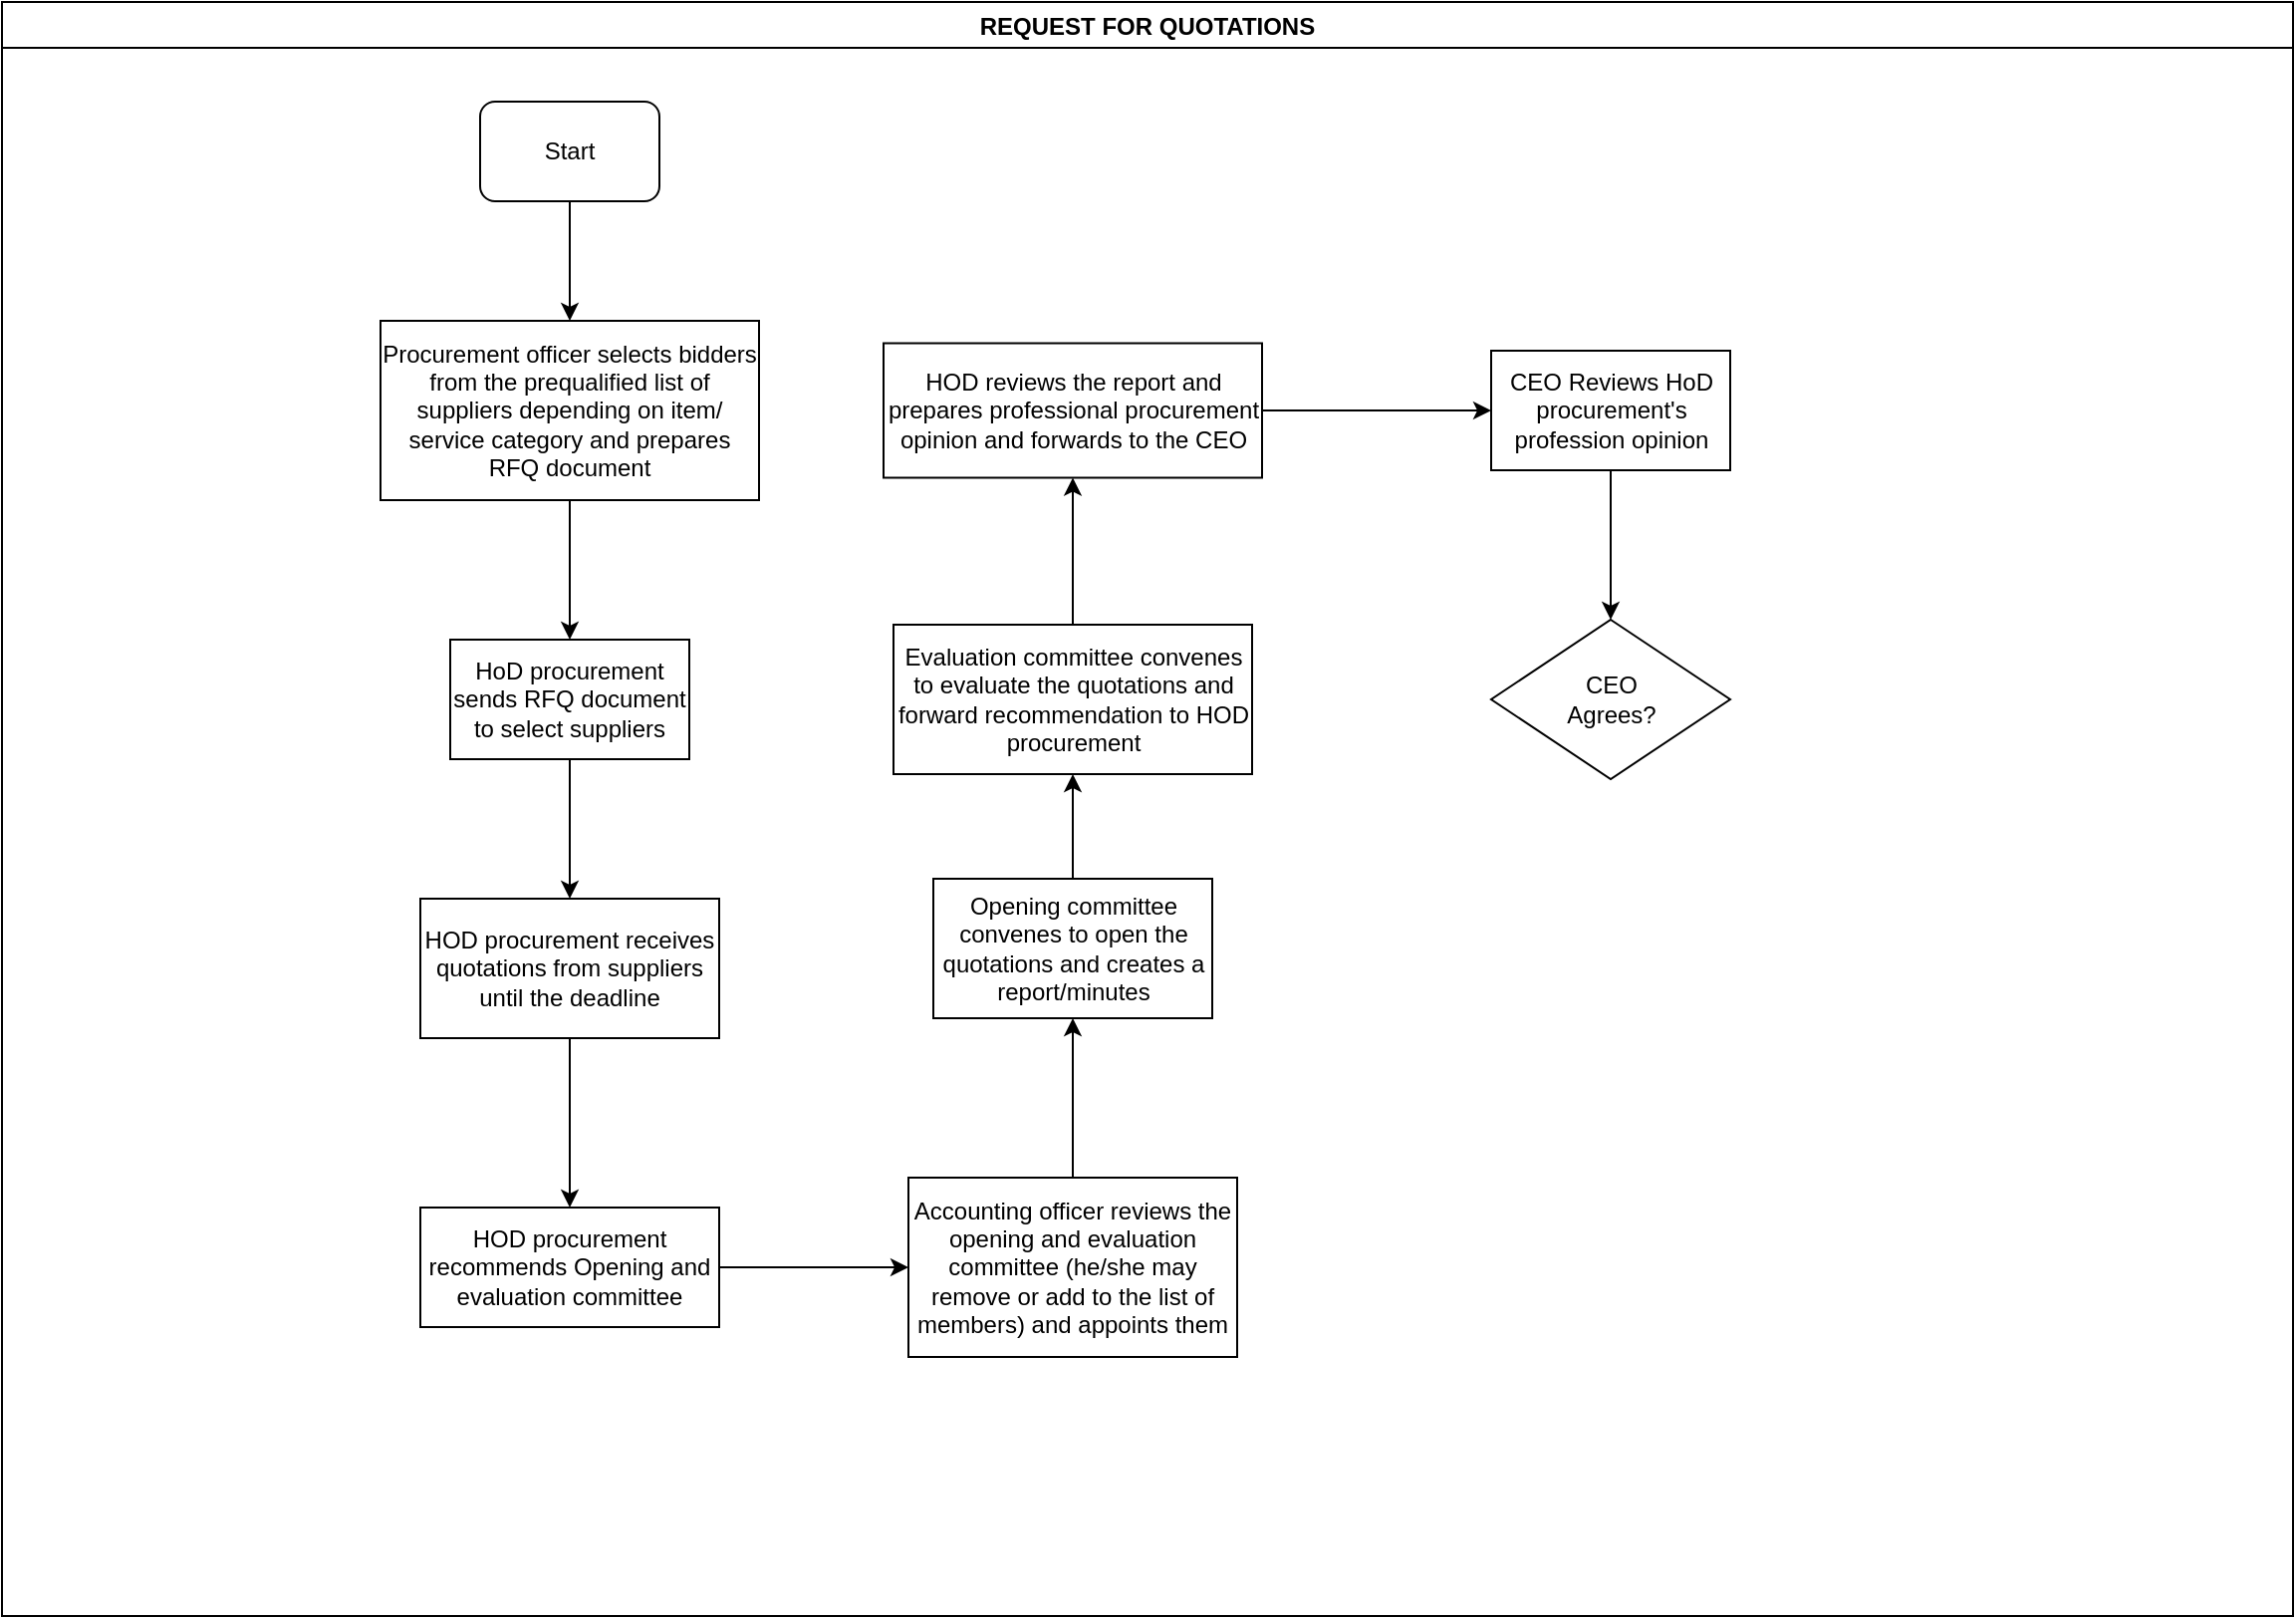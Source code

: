 <mxfile version="13.10.9" type="github">
  <diagram id="h_NAqzSGxbTrKUN2CKvY" name="Page-1">
    <mxGraphModel dx="1038" dy="547" grid="1" gridSize="10" guides="1" tooltips="1" connect="1" arrows="1" fold="1" page="1" pageScale="1" pageWidth="1169" pageHeight="827" math="0" shadow="0">
      <root>
        <mxCell id="0" />
        <mxCell id="1" parent="0" />
        <mxCell id="bB7W9YV56yQmfDV1i0yR-1" value="REQUEST FOR QUOTATIONS" style="swimlane;" vertex="1" parent="1">
          <mxGeometry x="10" y="10" width="1150" height="810" as="geometry" />
        </mxCell>
        <mxCell id="bB7W9YV56yQmfDV1i0yR-2" value="Start" style="rounded=1;whiteSpace=wrap;html=1;" vertex="1" parent="bB7W9YV56yQmfDV1i0yR-1">
          <mxGeometry x="240" y="50" width="90" height="50" as="geometry" />
        </mxCell>
        <mxCell id="bB7W9YV56yQmfDV1i0yR-5" value="Procurement officer selects bidders from the prequalified list of suppliers depending on item/ service category and prepares RFQ document" style="rounded=0;whiteSpace=wrap;html=1;" vertex="1" parent="bB7W9YV56yQmfDV1i0yR-1">
          <mxGeometry x="190" y="160" width="190" height="90" as="geometry" />
        </mxCell>
        <mxCell id="bB7W9YV56yQmfDV1i0yR-4" value="" style="edgeStyle=orthogonalEdgeStyle;rounded=0;orthogonalLoop=1;jettySize=auto;html=1;entryX=0.5;entryY=0;entryDx=0;entryDy=0;" edge="1" parent="bB7W9YV56yQmfDV1i0yR-1" source="bB7W9YV56yQmfDV1i0yR-2" target="bB7W9YV56yQmfDV1i0yR-5">
          <mxGeometry relative="1" as="geometry">
            <mxPoint x="285" y="175" as="targetPoint" />
          </mxGeometry>
        </mxCell>
        <mxCell id="bB7W9YV56yQmfDV1i0yR-6" value="HoD procurement sends RFQ document to select suppliers" style="whiteSpace=wrap;html=1;rounded=0;" vertex="1" parent="bB7W9YV56yQmfDV1i0yR-1">
          <mxGeometry x="225" y="320" width="120" height="60" as="geometry" />
        </mxCell>
        <mxCell id="bB7W9YV56yQmfDV1i0yR-7" value="" style="edgeStyle=orthogonalEdgeStyle;rounded=0;orthogonalLoop=1;jettySize=auto;html=1;" edge="1" parent="bB7W9YV56yQmfDV1i0yR-1" source="bB7W9YV56yQmfDV1i0yR-5" target="bB7W9YV56yQmfDV1i0yR-6">
          <mxGeometry relative="1" as="geometry" />
        </mxCell>
        <mxCell id="bB7W9YV56yQmfDV1i0yR-14" value="Opening committee convenes to open the quotations and creates a report/minutes" style="whiteSpace=wrap;html=1;rounded=0;" vertex="1" parent="bB7W9YV56yQmfDV1i0yR-1">
          <mxGeometry x="467.5" y="440" width="140" height="70" as="geometry" />
        </mxCell>
        <mxCell id="bB7W9YV56yQmfDV1i0yR-16" value="Evaluation committee convenes to evaluate the quotations and forward recommendation to HOD procurement" style="whiteSpace=wrap;html=1;rounded=0;" vertex="1" parent="bB7W9YV56yQmfDV1i0yR-1">
          <mxGeometry x="447.5" y="312.5" width="180" height="75" as="geometry" />
        </mxCell>
        <mxCell id="bB7W9YV56yQmfDV1i0yR-17" value="" style="edgeStyle=orthogonalEdgeStyle;rounded=0;orthogonalLoop=1;jettySize=auto;html=1;" edge="1" parent="bB7W9YV56yQmfDV1i0yR-1" source="bB7W9YV56yQmfDV1i0yR-14" target="bB7W9YV56yQmfDV1i0yR-16">
          <mxGeometry relative="1" as="geometry" />
        </mxCell>
        <mxCell id="bB7W9YV56yQmfDV1i0yR-18" value="HOD reviews the report and prepares professional procurement opinion and forwards to the CEO" style="whiteSpace=wrap;html=1;rounded=0;" vertex="1" parent="bB7W9YV56yQmfDV1i0yR-1">
          <mxGeometry x="442.5" y="171.25" width="190" height="67.5" as="geometry" />
        </mxCell>
        <mxCell id="bB7W9YV56yQmfDV1i0yR-19" value="" style="edgeStyle=orthogonalEdgeStyle;rounded=0;orthogonalLoop=1;jettySize=auto;html=1;" edge="1" parent="bB7W9YV56yQmfDV1i0yR-1" source="bB7W9YV56yQmfDV1i0yR-16" target="bB7W9YV56yQmfDV1i0yR-18">
          <mxGeometry relative="1" as="geometry" />
        </mxCell>
        <mxCell id="bB7W9YV56yQmfDV1i0yR-22" value="&lt;div&gt;CEO &lt;br&gt;&lt;/div&gt;&lt;div&gt;Agrees?&lt;/div&gt;" style="rhombus;whiteSpace=wrap;html=1;rounded=0;" vertex="1" parent="bB7W9YV56yQmfDV1i0yR-1">
          <mxGeometry x="747.5" y="310" width="120" height="80" as="geometry" />
        </mxCell>
        <mxCell id="bB7W9YV56yQmfDV1i0yR-11" value="" style="edgeStyle=orthogonalEdgeStyle;rounded=0;orthogonalLoop=1;jettySize=auto;html=1;" edge="1" parent="1" source="bB7W9YV56yQmfDV1i0yR-8" target="bB7W9YV56yQmfDV1i0yR-10">
          <mxGeometry relative="1" as="geometry" />
        </mxCell>
        <mxCell id="bB7W9YV56yQmfDV1i0yR-8" value="HOD procurement receives quotations from suppliers until the deadline" style="whiteSpace=wrap;html=1;rounded=0;" vertex="1" parent="1">
          <mxGeometry x="220" y="460" width="150" height="70" as="geometry" />
        </mxCell>
        <mxCell id="bB7W9YV56yQmfDV1i0yR-9" value="" style="edgeStyle=orthogonalEdgeStyle;rounded=0;orthogonalLoop=1;jettySize=auto;html=1;" edge="1" parent="1" source="bB7W9YV56yQmfDV1i0yR-6" target="bB7W9YV56yQmfDV1i0yR-8">
          <mxGeometry relative="1" as="geometry" />
        </mxCell>
        <mxCell id="bB7W9YV56yQmfDV1i0yR-13" value="" style="edgeStyle=orthogonalEdgeStyle;rounded=0;orthogonalLoop=1;jettySize=auto;html=1;" edge="1" parent="1" source="bB7W9YV56yQmfDV1i0yR-10" target="bB7W9YV56yQmfDV1i0yR-12">
          <mxGeometry relative="1" as="geometry" />
        </mxCell>
        <mxCell id="bB7W9YV56yQmfDV1i0yR-10" value="HOD procurement recommends Opening and evaluation committee" style="whiteSpace=wrap;html=1;rounded=0;" vertex="1" parent="1">
          <mxGeometry x="220" y="615" width="150" height="60" as="geometry" />
        </mxCell>
        <mxCell id="bB7W9YV56yQmfDV1i0yR-15" value="" style="edgeStyle=orthogonalEdgeStyle;rounded=0;orthogonalLoop=1;jettySize=auto;html=1;" edge="1" parent="1" source="bB7W9YV56yQmfDV1i0yR-12" target="bB7W9YV56yQmfDV1i0yR-14">
          <mxGeometry relative="1" as="geometry" />
        </mxCell>
        <mxCell id="bB7W9YV56yQmfDV1i0yR-12" value="Accounting officer reviews the opening and evaluation committee (he/she may remove or add to the list of members) and appoints them" style="whiteSpace=wrap;html=1;rounded=0;" vertex="1" parent="1">
          <mxGeometry x="465" y="600" width="165" height="90" as="geometry" />
        </mxCell>
        <mxCell id="bB7W9YV56yQmfDV1i0yR-23" value="" style="edgeStyle=orthogonalEdgeStyle;rounded=0;orthogonalLoop=1;jettySize=auto;html=1;" edge="1" parent="1" source="bB7W9YV56yQmfDV1i0yR-20" target="bB7W9YV56yQmfDV1i0yR-22">
          <mxGeometry relative="1" as="geometry" />
        </mxCell>
        <mxCell id="bB7W9YV56yQmfDV1i0yR-20" value="CEO Reviews HoD procurement&#39;s profession opinion" style="whiteSpace=wrap;html=1;rounded=0;" vertex="1" parent="1">
          <mxGeometry x="757.5" y="185" width="120" height="60" as="geometry" />
        </mxCell>
        <mxCell id="bB7W9YV56yQmfDV1i0yR-21" value="" style="edgeStyle=orthogonalEdgeStyle;rounded=0;orthogonalLoop=1;jettySize=auto;html=1;" edge="1" parent="1" source="bB7W9YV56yQmfDV1i0yR-18" target="bB7W9YV56yQmfDV1i0yR-20">
          <mxGeometry relative="1" as="geometry" />
        </mxCell>
      </root>
    </mxGraphModel>
  </diagram>
</mxfile>
